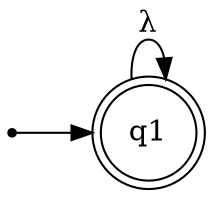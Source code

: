 digraph{
    rankdir = LR;
    node [shape=point]
    start
    node [shape=doublecircle]
    q1
    start -> q1
    q1 -> q1 [label="λ"]
}